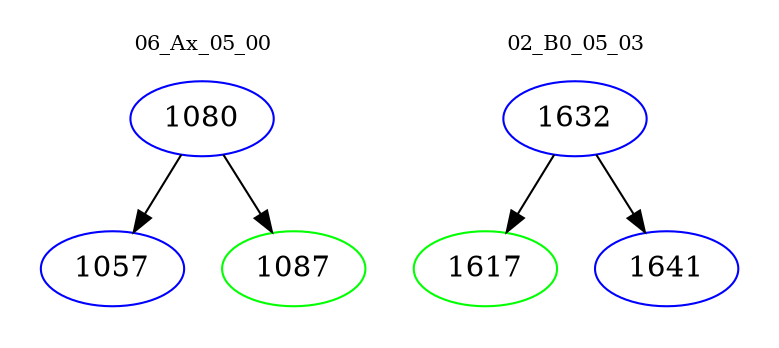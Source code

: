 digraph{
subgraph cluster_0 {
color = white
label = "06_Ax_05_00";
fontsize=10;
T0_1080 [label="1080", color="blue"]
T0_1080 -> T0_1057 [color="black"]
T0_1057 [label="1057", color="blue"]
T0_1080 -> T0_1087 [color="black"]
T0_1087 [label="1087", color="green"]
}
subgraph cluster_1 {
color = white
label = "02_B0_05_03";
fontsize=10;
T1_1632 [label="1632", color="blue"]
T1_1632 -> T1_1617 [color="black"]
T1_1617 [label="1617", color="green"]
T1_1632 -> T1_1641 [color="black"]
T1_1641 [label="1641", color="blue"]
}
}

